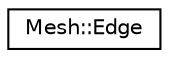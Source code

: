 digraph "Graphical Class Hierarchy"
{
 // LATEX_PDF_SIZE
  edge [fontname="Helvetica",fontsize="10",labelfontname="Helvetica",labelfontsize="10"];
  node [fontname="Helvetica",fontsize="10",shape=record];
  rankdir="LR";
  Node0 [label="Mesh::Edge",height=0.2,width=0.4,color="black", fillcolor="white", style="filled",URL="$structMesh_1_1Edge.html",tooltip=" "];
}
